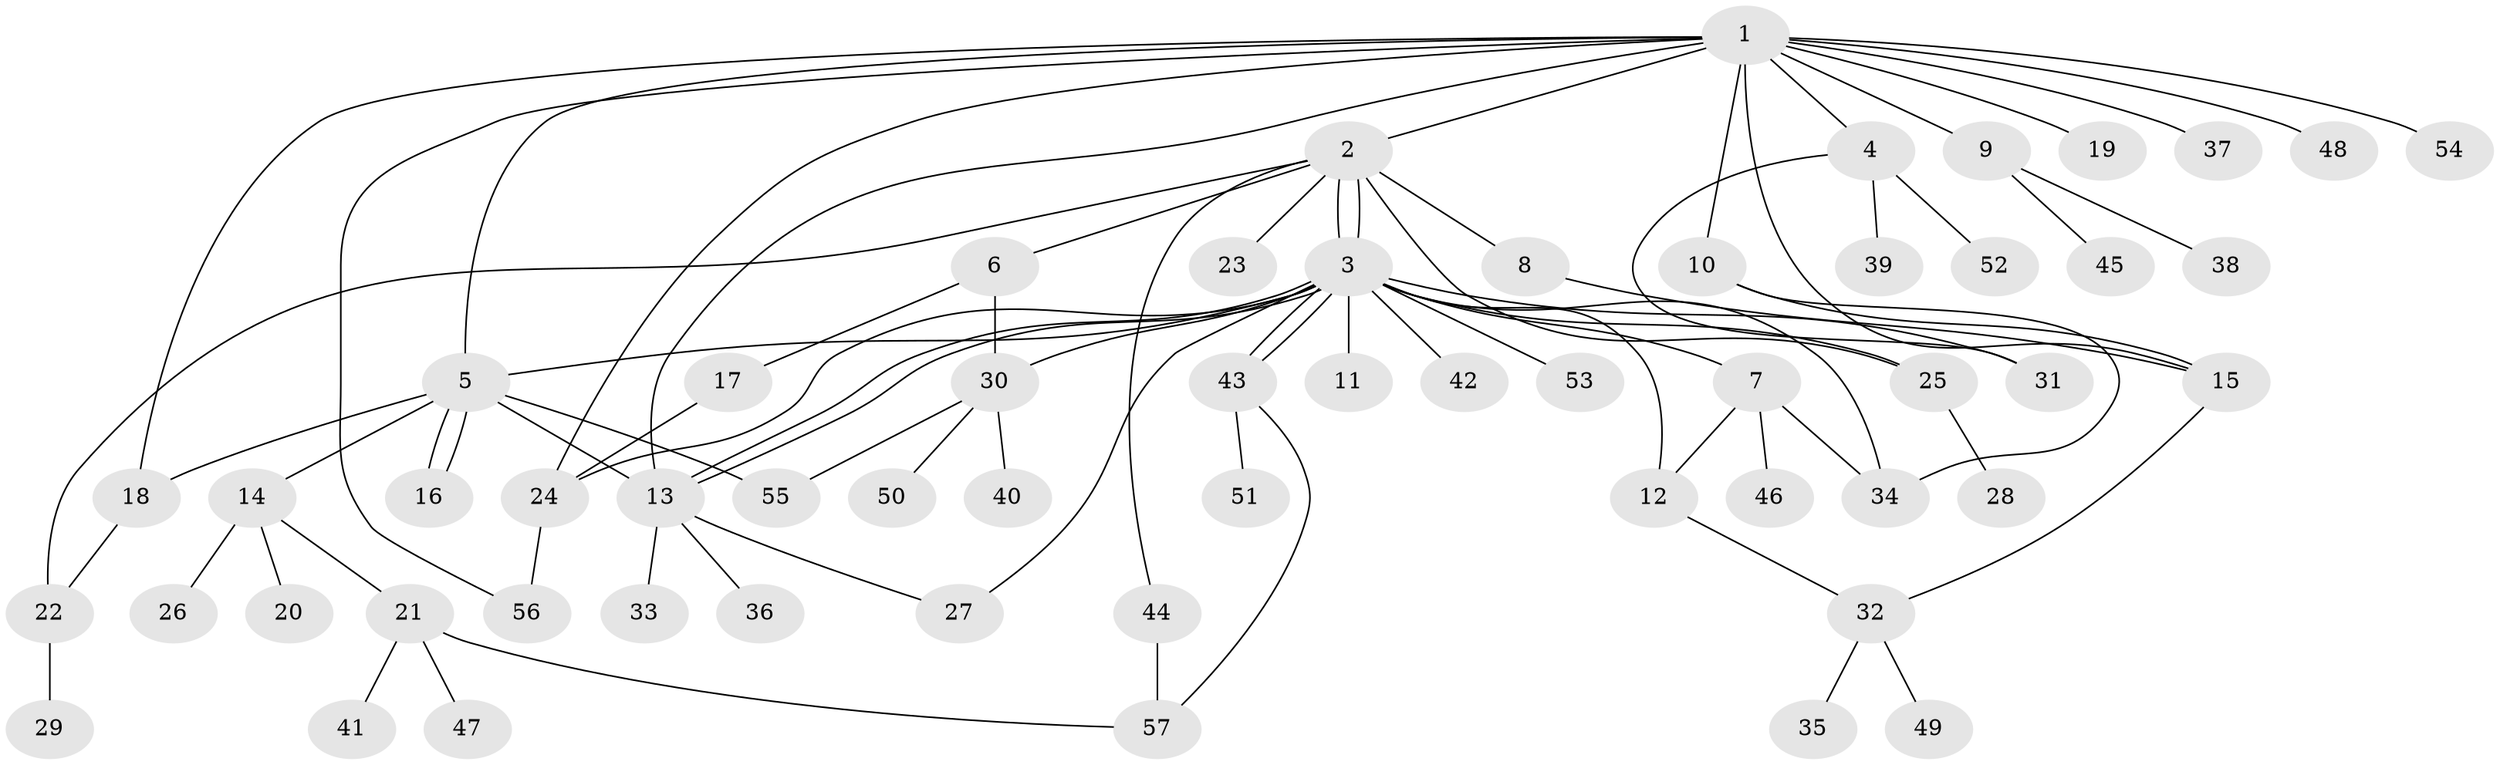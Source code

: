 // coarse degree distribution, {17: 0.03571428571428571, 11: 0.03571428571428571, 4: 0.07142857142857142, 3: 0.10714285714285714, 2: 0.21428571428571427, 1: 0.5357142857142857}
// Generated by graph-tools (version 1.1) at 2025/18/03/04/25 18:18:24]
// undirected, 57 vertices, 81 edges
graph export_dot {
graph [start="1"]
  node [color=gray90,style=filled];
  1;
  2;
  3;
  4;
  5;
  6;
  7;
  8;
  9;
  10;
  11;
  12;
  13;
  14;
  15;
  16;
  17;
  18;
  19;
  20;
  21;
  22;
  23;
  24;
  25;
  26;
  27;
  28;
  29;
  30;
  31;
  32;
  33;
  34;
  35;
  36;
  37;
  38;
  39;
  40;
  41;
  42;
  43;
  44;
  45;
  46;
  47;
  48;
  49;
  50;
  51;
  52;
  53;
  54;
  55;
  56;
  57;
  1 -- 2;
  1 -- 4;
  1 -- 5;
  1 -- 9;
  1 -- 10;
  1 -- 13;
  1 -- 15;
  1 -- 18;
  1 -- 19;
  1 -- 24;
  1 -- 37;
  1 -- 48;
  1 -- 54;
  1 -- 56;
  2 -- 3;
  2 -- 3;
  2 -- 6;
  2 -- 8;
  2 -- 22;
  2 -- 23;
  2 -- 25;
  2 -- 44;
  3 -- 5;
  3 -- 7;
  3 -- 11;
  3 -- 12;
  3 -- 13;
  3 -- 13;
  3 -- 24;
  3 -- 25;
  3 -- 27;
  3 -- 30;
  3 -- 31;
  3 -- 34;
  3 -- 42;
  3 -- 43;
  3 -- 43;
  3 -- 53;
  4 -- 31;
  4 -- 39;
  4 -- 52;
  5 -- 13;
  5 -- 14;
  5 -- 16;
  5 -- 16;
  5 -- 18;
  5 -- 55;
  6 -- 17;
  6 -- 30;
  7 -- 12;
  7 -- 34;
  7 -- 46;
  8 -- 15;
  9 -- 38;
  9 -- 45;
  10 -- 15;
  10 -- 34;
  12 -- 32;
  13 -- 27;
  13 -- 33;
  13 -- 36;
  14 -- 20;
  14 -- 21;
  14 -- 26;
  15 -- 32;
  17 -- 24;
  18 -- 22;
  21 -- 41;
  21 -- 47;
  21 -- 57;
  22 -- 29;
  24 -- 56;
  25 -- 28;
  30 -- 40;
  30 -- 50;
  30 -- 55;
  32 -- 35;
  32 -- 49;
  43 -- 51;
  43 -- 57;
  44 -- 57;
}
